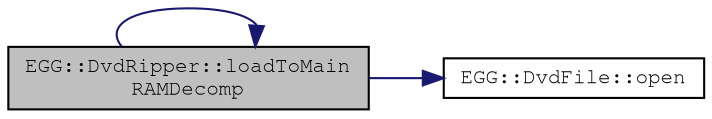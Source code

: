 digraph "EGG::DvdRipper::loadToMainRAMDecomp"
{
 // LATEX_PDF_SIZE
  edge [fontname="FreeMono",fontsize="10",labelfontname="FreeMono",labelfontsize="10"];
  node [fontname="FreeMono",fontsize="10",shape=record];
  rankdir="LR";
  Node1 [label="EGG::DvdRipper::loadToMain\lRAMDecomp",height=0.2,width=0.4,color="black", fillcolor="grey75", style="filled", fontcolor="black",tooltip="Load and decompress a file on the disc to main RAM given the path."];
  Node1 -> Node1 [color="midnightblue",fontsize="10",style="solid",fontname="FreeMono"];
  Node1 -> Node2 [color="midnightblue",fontsize="10",style="solid",fontname="FreeMono"];
  Node2 [label="EGG::DvdFile::open",height=0.2,width=0.4,color="black", fillcolor="white", style="filled",URL="$class_e_g_g_1_1_dvd_file.html#aeddd7a1ad22593c6b7442147767785b9",tooltip="Opens a file given the path."];
}
